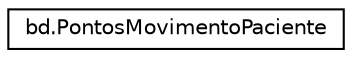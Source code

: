 digraph "Graphical Class Hierarchy"
{
  edge [fontname="Helvetica",fontsize="10",labelfontname="Helvetica",labelfontsize="10"];
  node [fontname="Helvetica",fontsize="10",shape=record];
  rankdir="LR";
  Node0 [label="bd.PontosMovimentoPaciente",height=0.2,width=0.4,color="black", fillcolor="white", style="filled",URL="$classbd_1_1_pontos_movimento_paciente.html"];
}
